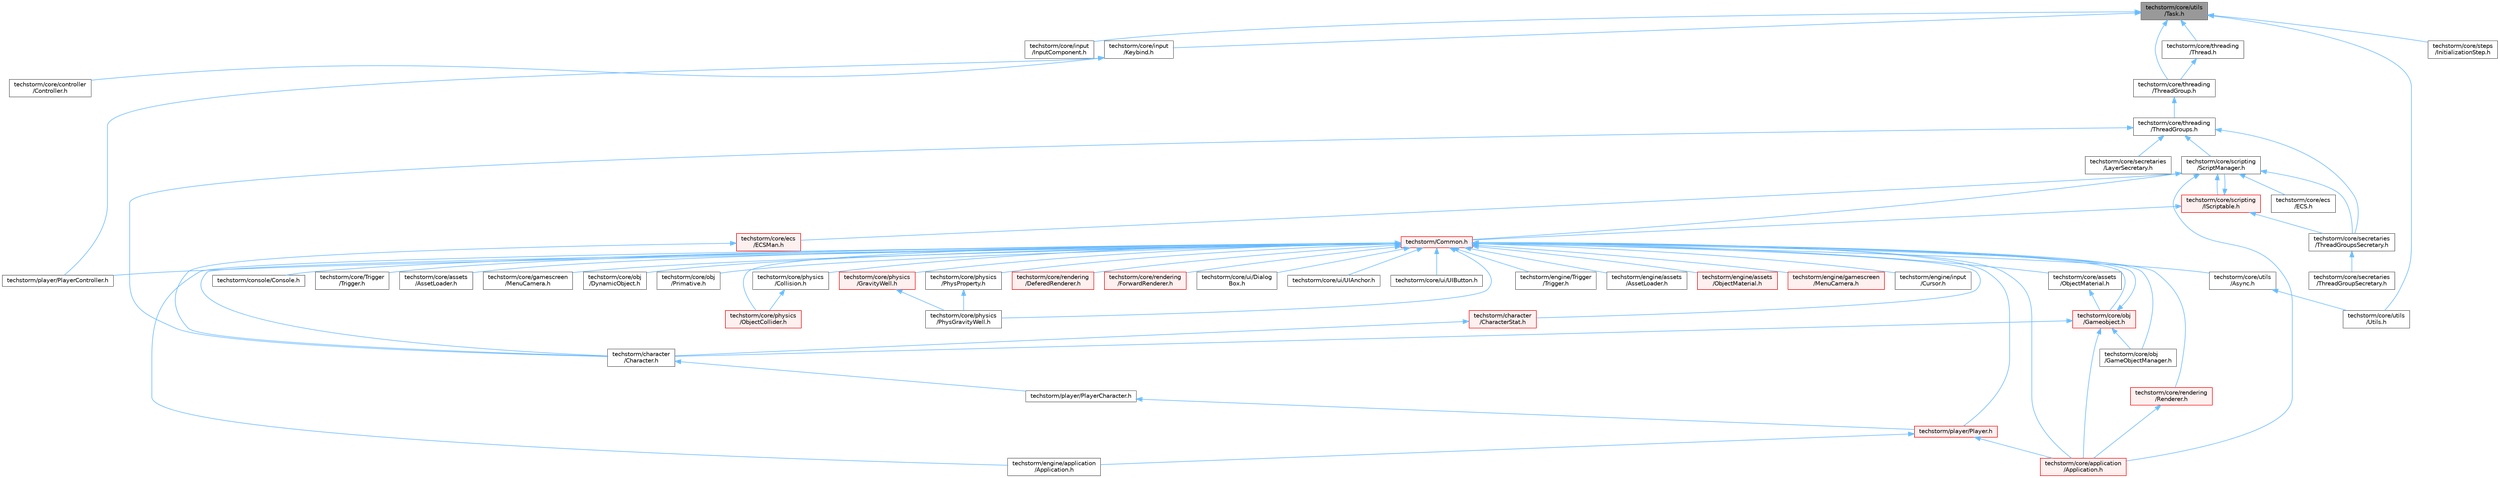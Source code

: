 digraph "techstorm/core/utils/Task.h"
{
 // LATEX_PDF_SIZE
  bgcolor="transparent";
  edge [fontname=Helvetica,fontsize=10,labelfontname=Helvetica,labelfontsize=10];
  node [fontname=Helvetica,fontsize=10,shape=box,height=0.2,width=0.4];
  Node1 [id="Node000001",label="techstorm/core/utils\l/Task.h",height=0.2,width=0.4,color="gray40", fillcolor="grey60", style="filled", fontcolor="black",tooltip=" "];
  Node1 -> Node2 [id="edge1_Node000001_Node000002",dir="back",color="steelblue1",style="solid",tooltip=" "];
  Node2 [id="Node000002",label="techstorm/core/input\l/InputComponent.h",height=0.2,width=0.4,color="grey40", fillcolor="white", style="filled",URL="$core_2input_2_input_component_8h.html",tooltip=" "];
  Node1 -> Node3 [id="edge2_Node000001_Node000003",dir="back",color="steelblue1",style="solid",tooltip=" "];
  Node3 [id="Node000003",label="techstorm/core/input\l/Keybind.h",height=0.2,width=0.4,color="grey40", fillcolor="white", style="filled",URL="$core_2input_2_keybind_8h.html",tooltip=" "];
  Node3 -> Node4 [id="edge3_Node000003_Node000004",dir="back",color="steelblue1",style="solid",tooltip=" "];
  Node4 [id="Node000004",label="techstorm/core/controller\l/Controller.h",height=0.2,width=0.4,color="grey40", fillcolor="white", style="filled",URL="$core_2controller_2_controller_8h.html",tooltip=" "];
  Node3 -> Node5 [id="edge4_Node000003_Node000005",dir="back",color="steelblue1",style="solid",tooltip=" "];
  Node5 [id="Node000005",label="techstorm/player/PlayerController.h",height=0.2,width=0.4,color="grey40", fillcolor="white", style="filled",URL="$_player_controller_8h.html",tooltip=" "];
  Node1 -> Node6 [id="edge5_Node000001_Node000006",dir="back",color="steelblue1",style="solid",tooltip=" "];
  Node6 [id="Node000006",label="techstorm/core/steps\l/InitializationStep.h",height=0.2,width=0.4,color="grey40", fillcolor="white", style="filled",URL="$_initialization_step_8h.html",tooltip=" "];
  Node1 -> Node7 [id="edge6_Node000001_Node000007",dir="back",color="steelblue1",style="solid",tooltip=" "];
  Node7 [id="Node000007",label="techstorm/core/threading\l/Thread.h",height=0.2,width=0.4,color="grey40", fillcolor="white", style="filled",URL="$core_2threading_2_thread_8h.html",tooltip=" "];
  Node7 -> Node8 [id="edge7_Node000007_Node000008",dir="back",color="steelblue1",style="solid",tooltip=" "];
  Node8 [id="Node000008",label="techstorm/core/threading\l/ThreadGroup.h",height=0.2,width=0.4,color="grey40", fillcolor="white", style="filled",URL="$core_2threading_2_thread_group_8h.html",tooltip=" "];
  Node8 -> Node9 [id="edge8_Node000008_Node000009",dir="back",color="steelblue1",style="solid",tooltip=" "];
  Node9 [id="Node000009",label="techstorm/core/threading\l/ThreadGroups.h",height=0.2,width=0.4,color="grey40", fillcolor="white", style="filled",URL="$core_2threading_2_thread_groups_8h.html",tooltip=" "];
  Node9 -> Node10 [id="edge9_Node000009_Node000010",dir="back",color="steelblue1",style="solid",tooltip=" "];
  Node10 [id="Node000010",label="techstorm/character\l/Character.h",height=0.2,width=0.4,color="grey40", fillcolor="white", style="filled",URL="$_character_8h.html",tooltip=" "];
  Node10 -> Node11 [id="edge10_Node000010_Node000011",dir="back",color="steelblue1",style="solid",tooltip=" "];
  Node11 [id="Node000011",label="techstorm/player/PlayerCharacter.h",height=0.2,width=0.4,color="grey40", fillcolor="white", style="filled",URL="$_player_character_8h.html",tooltip=" "];
  Node11 -> Node12 [id="edge11_Node000011_Node000012",dir="back",color="steelblue1",style="solid",tooltip=" "];
  Node12 [id="Node000012",label="techstorm/player/Player.h",height=0.2,width=0.4,color="red", fillcolor="#FFF0F0", style="filled",URL="$_player_8h.html",tooltip=" "];
  Node12 -> Node13 [id="edge12_Node000012_Node000013",dir="back",color="steelblue1",style="solid",tooltip=" "];
  Node13 [id="Node000013",label="techstorm/core/application\l/Application.h",height=0.2,width=0.4,color="red", fillcolor="#FFF0F0", style="filled",URL="$core_2application_2_application_8h.html",tooltip=" "];
  Node12 -> Node63 [id="edge13_Node000012_Node000063",dir="back",color="steelblue1",style="solid",tooltip=" "];
  Node63 [id="Node000063",label="techstorm/engine/application\l/Application.h",height=0.2,width=0.4,color="grey40", fillcolor="white", style="filled",URL="$engine_2application_2_application_8h.html",tooltip=" "];
  Node9 -> Node131 [id="edge14_Node000009_Node000131",dir="back",color="steelblue1",style="solid",tooltip=" "];
  Node131 [id="Node000131",label="techstorm/core/scripting\l/ScriptManager.h",height=0.2,width=0.4,color="grey40", fillcolor="white", style="filled",URL="$core_2scripting_2_script_manager_8h.html",tooltip=" "];
  Node131 -> Node15 [id="edge15_Node000131_Node000015",dir="back",color="steelblue1",style="solid",tooltip=" "];
  Node15 [id="Node000015",label="techstorm/Common.h",height=0.2,width=0.4,color="red", fillcolor="#FFF0F0", style="filled",URL="$_common_8h.html",tooltip=" "];
  Node15 -> Node10 [id="edge16_Node000015_Node000010",dir="back",color="steelblue1",style="solid",tooltip=" "];
  Node15 -> Node16 [id="edge17_Node000015_Node000016",dir="back",color="steelblue1",style="solid",tooltip=" "];
  Node16 [id="Node000016",label="techstorm/character\l/CharacterStat.h",height=0.2,width=0.4,color="red", fillcolor="#FFF0F0", style="filled",URL="$_character_stat_8h.html",tooltip=" "];
  Node16 -> Node10 [id="edge18_Node000016_Node000010",dir="back",color="steelblue1",style="solid",tooltip=" "];
  Node15 -> Node19 [id="edge19_Node000015_Node000019",dir="back",color="steelblue1",style="solid",tooltip=" "];
  Node19 [id="Node000019",label="techstorm/console/Console.h",height=0.2,width=0.4,color="grey40", fillcolor="white", style="filled",URL="$_console_8h.html",tooltip=" "];
  Node15 -> Node20 [id="edge20_Node000015_Node000020",dir="back",color="steelblue1",style="solid",tooltip=" "];
  Node20 [id="Node000020",label="techstorm/core/Trigger\l/Trigger.h",height=0.2,width=0.4,color="grey40", fillcolor="white", style="filled",URL="$core_2_trigger_2_trigger_8h.html",tooltip=" "];
  Node15 -> Node13 [id="edge21_Node000015_Node000013",dir="back",color="steelblue1",style="solid",tooltip=" "];
  Node15 -> Node21 [id="edge22_Node000015_Node000021",dir="back",color="steelblue1",style="solid",tooltip=" "];
  Node21 [id="Node000021",label="techstorm/core/assets\l/AssetLoader.h",height=0.2,width=0.4,color="grey40", fillcolor="white", style="filled",URL="$core_2assets_2_asset_loader_8h.html",tooltip=" "];
  Node15 -> Node22 [id="edge23_Node000015_Node000022",dir="back",color="steelblue1",style="solid",tooltip=" "];
  Node22 [id="Node000022",label="techstorm/core/assets\l/ObjectMaterial.h",height=0.2,width=0.4,color="grey40", fillcolor="white", style="filled",URL="$core_2assets_2_object_material_8h.html",tooltip=" "];
  Node22 -> Node23 [id="edge24_Node000022_Node000023",dir="back",color="steelblue1",style="solid",tooltip=" "];
  Node23 [id="Node000023",label="techstorm/core/obj\l/Gameobject.h",height=0.2,width=0.4,color="red", fillcolor="#FFF0F0", style="filled",URL="$core_2obj_2_gameobject_8h.html",tooltip=" "];
  Node23 -> Node15 [id="edge25_Node000023_Node000015",dir="back",color="steelblue1",style="solid",tooltip=" "];
  Node23 -> Node10 [id="edge26_Node000023_Node000010",dir="back",color="steelblue1",style="solid",tooltip=" "];
  Node23 -> Node13 [id="edge27_Node000023_Node000013",dir="back",color="steelblue1",style="solid",tooltip=" "];
  Node23 -> Node31 [id="edge28_Node000023_Node000031",dir="back",color="steelblue1",style="solid",tooltip=" "];
  Node31 [id="Node000031",label="techstorm/core/obj\l/GameObjectManager.h",height=0.2,width=0.4,color="grey40", fillcolor="white", style="filled",URL="$core_2obj_2_game_object_manager_8h.html",tooltip=" "];
  Node15 -> Node43 [id="edge29_Node000015_Node000043",dir="back",color="steelblue1",style="solid",tooltip=" "];
  Node43 [id="Node000043",label="techstorm/core/gamescreen\l/MenuCamera.h",height=0.2,width=0.4,color="grey40", fillcolor="white", style="filled",URL="$core_2gamescreen_2_menu_camera_8h.html",tooltip=" "];
  Node15 -> Node44 [id="edge30_Node000015_Node000044",dir="back",color="steelblue1",style="solid",tooltip=" "];
  Node44 [id="Node000044",label="techstorm/core/obj\l/DynamicObject.h",height=0.2,width=0.4,color="grey40", fillcolor="white", style="filled",URL="$core_2obj_2_dynamic_object_8h.html",tooltip=" "];
  Node15 -> Node31 [id="edge31_Node000015_Node000031",dir="back",color="steelblue1",style="solid",tooltip=" "];
  Node15 -> Node23 [id="edge32_Node000015_Node000023",dir="back",color="steelblue1",style="solid",tooltip=" "];
  Node15 -> Node45 [id="edge33_Node000015_Node000045",dir="back",color="steelblue1",style="solid",tooltip=" "];
  Node45 [id="Node000045",label="techstorm/core/obj\l/Primative.h",height=0.2,width=0.4,color="grey40", fillcolor="white", style="filled",URL="$core_2obj_2_primative_8h.html",tooltip=" "];
  Node15 -> Node46 [id="edge34_Node000015_Node000046",dir="back",color="steelblue1",style="solid",tooltip=" "];
  Node46 [id="Node000046",label="techstorm/core/physics\l/Collision.h",height=0.2,width=0.4,color="grey40", fillcolor="white", style="filled",URL="$core_2physics_2_collision_8h.html",tooltip=" "];
  Node46 -> Node47 [id="edge35_Node000046_Node000047",dir="back",color="steelblue1",style="solid",tooltip=" "];
  Node47 [id="Node000047",label="techstorm/core/physics\l/ObjectCollider.h",height=0.2,width=0.4,color="red", fillcolor="#FFF0F0", style="filled",URL="$core_2physics_2_object_collider_8h.html",tooltip=" "];
  Node15 -> Node49 [id="edge36_Node000015_Node000049",dir="back",color="steelblue1",style="solid",tooltip=" "];
  Node49 [id="Node000049",label="techstorm/core/physics\l/GravityWell.h",height=0.2,width=0.4,color="red", fillcolor="#FFF0F0", style="filled",URL="$core_2physics_2_gravity_well_8h.html",tooltip=" "];
  Node49 -> Node51 [id="edge37_Node000049_Node000051",dir="back",color="steelblue1",style="solid",tooltip=" "];
  Node51 [id="Node000051",label="techstorm/core/physics\l/PhysGravityWell.h",height=0.2,width=0.4,color="grey40", fillcolor="white", style="filled",URL="$core_2physics_2_phys_gravity_well_8h.html",tooltip=" "];
  Node15 -> Node47 [id="edge38_Node000015_Node000047",dir="back",color="steelblue1",style="solid",tooltip=" "];
  Node15 -> Node51 [id="edge39_Node000015_Node000051",dir="back",color="steelblue1",style="solid",tooltip=" "];
  Node15 -> Node52 [id="edge40_Node000015_Node000052",dir="back",color="steelblue1",style="solid",tooltip=" "];
  Node52 [id="Node000052",label="techstorm/core/physics\l/PhysProperty.h",height=0.2,width=0.4,color="grey40", fillcolor="white", style="filled",URL="$core_2physics_2_phys_property_8h.html",tooltip=" "];
  Node52 -> Node51 [id="edge41_Node000052_Node000051",dir="back",color="steelblue1",style="solid",tooltip=" "];
  Node15 -> Node53 [id="edge42_Node000015_Node000053",dir="back",color="steelblue1",style="solid",tooltip=" "];
  Node53 [id="Node000053",label="techstorm/core/rendering\l/DeferedRenderer.h",height=0.2,width=0.4,color="red", fillcolor="#FFF0F0", style="filled",URL="$core_2rendering_2_defered_renderer_8h.html",tooltip=" "];
  Node15 -> Node55 [id="edge43_Node000015_Node000055",dir="back",color="steelblue1",style="solid",tooltip=" "];
  Node55 [id="Node000055",label="techstorm/core/rendering\l/ForwardRenderer.h",height=0.2,width=0.4,color="red", fillcolor="#FFF0F0", style="filled",URL="$core_2rendering_2_forward_renderer_8h.html",tooltip=" "];
  Node15 -> Node56 [id="edge44_Node000015_Node000056",dir="back",color="steelblue1",style="solid",tooltip=" "];
  Node56 [id="Node000056",label="techstorm/core/rendering\l/Renderer.h",height=0.2,width=0.4,color="red", fillcolor="#FFF0F0", style="filled",URL="$core_2rendering_2_renderer_8h.html",tooltip=" "];
  Node56 -> Node13 [id="edge45_Node000056_Node000013",dir="back",color="steelblue1",style="solid",tooltip=" "];
  Node15 -> Node57 [id="edge46_Node000015_Node000057",dir="back",color="steelblue1",style="solid",tooltip=" "];
  Node57 [id="Node000057",label="techstorm/core/ui/Dialog\lBox.h",height=0.2,width=0.4,color="grey40", fillcolor="white", style="filled",URL="$core_2ui_2_dialog_box_8h.html",tooltip=" "];
  Node15 -> Node58 [id="edge47_Node000015_Node000058",dir="back",color="steelblue1",style="solid",tooltip=" "];
  Node58 [id="Node000058",label="techstorm/core/ui/UIAnchor.h",height=0.2,width=0.4,color="grey40", fillcolor="white", style="filled",URL="$core_2ui_2_u_i_anchor_8h.html",tooltip=" "];
  Node15 -> Node59 [id="edge48_Node000015_Node000059",dir="back",color="steelblue1",style="solid",tooltip=" "];
  Node59 [id="Node000059",label="techstorm/core/ui/UIButton.h",height=0.2,width=0.4,color="grey40", fillcolor="white", style="filled",URL="$core_2ui_2_u_i_button_8h.html",tooltip=" "];
  Node15 -> Node60 [id="edge49_Node000015_Node000060",dir="back",color="steelblue1",style="solid",tooltip=" "];
  Node60 [id="Node000060",label="techstorm/core/utils\l/Async.h",height=0.2,width=0.4,color="grey40", fillcolor="white", style="filled",URL="$core_2utils_2_async_8h.html",tooltip=" "];
  Node60 -> Node61 [id="edge50_Node000060_Node000061",dir="back",color="steelblue1",style="solid",tooltip=" "];
  Node61 [id="Node000061",label="techstorm/core/utils\l/Utils.h",height=0.2,width=0.4,color="grey40", fillcolor="white", style="filled",URL="$core_2utils_2_utils_8h.html",tooltip=" "];
  Node15 -> Node62 [id="edge51_Node000015_Node000062",dir="back",color="steelblue1",style="solid",tooltip=" "];
  Node62 [id="Node000062",label="techstorm/engine/Trigger\l/Trigger.h",height=0.2,width=0.4,color="grey40", fillcolor="white", style="filled",URL="$engine_2_trigger_2_trigger_8h.html",tooltip=" "];
  Node15 -> Node63 [id="edge52_Node000015_Node000063",dir="back",color="steelblue1",style="solid",tooltip=" "];
  Node15 -> Node64 [id="edge53_Node000015_Node000064",dir="back",color="steelblue1",style="solid",tooltip=" "];
  Node64 [id="Node000064",label="techstorm/engine/assets\l/AssetLoader.h",height=0.2,width=0.4,color="grey40", fillcolor="white", style="filled",URL="$engine_2assets_2_asset_loader_8h.html",tooltip=" "];
  Node15 -> Node65 [id="edge54_Node000015_Node000065",dir="back",color="steelblue1",style="solid",tooltip=" "];
  Node65 [id="Node000065",label="techstorm/engine/assets\l/ObjectMaterial.h",height=0.2,width=0.4,color="red", fillcolor="#FFF0F0", style="filled",URL="$engine_2assets_2_object_material_8h.html",tooltip=" "];
  Node15 -> Node78 [id="edge55_Node000015_Node000078",dir="back",color="steelblue1",style="solid",tooltip=" "];
  Node78 [id="Node000078",label="techstorm/engine/gamescreen\l/MenuCamera.h",height=0.2,width=0.4,color="red", fillcolor="#FFF0F0", style="filled",URL="$engine_2gamescreen_2_menu_camera_8h.html",tooltip=" "];
  Node15 -> Node81 [id="edge56_Node000015_Node000081",dir="back",color="steelblue1",style="solid",tooltip=" "];
  Node81 [id="Node000081",label="techstorm/engine/input\l/Cursor.h",height=0.2,width=0.4,color="grey40", fillcolor="white", style="filled",URL="$engine_2input_2_cursor_8h.html",tooltip=" "];
  Node15 -> Node12 [id="edge57_Node000015_Node000012",dir="back",color="steelblue1",style="solid",tooltip=" "];
  Node15 -> Node5 [id="edge58_Node000015_Node000005",dir="back",color="steelblue1",style="solid",tooltip=" "];
  Node131 -> Node13 [id="edge59_Node000131_Node000013",dir="back",color="steelblue1",style="solid",tooltip=" "];
  Node131 -> Node27 [id="edge60_Node000131_Node000027",dir="back",color="steelblue1",style="solid",tooltip=" "];
  Node27 [id="Node000027",label="techstorm/core/ecs\l/ECS.h",height=0.2,width=0.4,color="grey40", fillcolor="white", style="filled",URL="$core_2ecs_2_e_c_s_8h.html",tooltip=" "];
  Node131 -> Node28 [id="edge61_Node000131_Node000028",dir="back",color="steelblue1",style="solid",tooltip=" "];
  Node28 [id="Node000028",label="techstorm/core/ecs\l/ECSMan.h",height=0.2,width=0.4,color="red", fillcolor="#FFF0F0", style="filled",URL="$core_2ecs_2_e_c_s_man_8h.html",tooltip=" "];
  Node28 -> Node10 [id="edge62_Node000028_Node000010",dir="back",color="steelblue1",style="solid",tooltip=" "];
  Node131 -> Node132 [id="edge63_Node000131_Node000132",dir="back",color="steelblue1",style="solid",tooltip=" "];
  Node132 [id="Node000132",label="techstorm/core/scripting\l/IScriptable.h",height=0.2,width=0.4,color="red", fillcolor="#FFF0F0", style="filled",URL="$core_2scripting_2_i_scriptable_8h.html",tooltip=" "];
  Node132 -> Node15 [id="edge64_Node000132_Node000015",dir="back",color="steelblue1",style="solid",tooltip=" "];
  Node132 -> Node131 [id="edge65_Node000132_Node000131",dir="back",color="steelblue1",style="solid",tooltip=" "];
  Node132 -> Node133 [id="edge66_Node000132_Node000133",dir="back",color="steelblue1",style="solid",tooltip=" "];
  Node133 [id="Node000133",label="techstorm/core/secretaries\l/ThreadGroupsSecretary.h",height=0.2,width=0.4,color="grey40", fillcolor="white", style="filled",URL="$core_2secretaries_2_thread_groups_secretary_8h.html",tooltip=" "];
  Node133 -> Node134 [id="edge67_Node000133_Node000134",dir="back",color="steelblue1",style="solid",tooltip=" "];
  Node134 [id="Node000134",label="techstorm/core/secretaries\l/ThreadGroupSecretary.h",height=0.2,width=0.4,color="grey40", fillcolor="white", style="filled",URL="$core_2secretaries_2_thread_group_secretary_8h.html",tooltip=" "];
  Node131 -> Node133 [id="edge68_Node000131_Node000133",dir="back",color="steelblue1",style="solid",tooltip=" "];
  Node9 -> Node145 [id="edge69_Node000009_Node000145",dir="back",color="steelblue1",style="solid",tooltip=" "];
  Node145 [id="Node000145",label="techstorm/core/secretaries\l/LayerSecretary.h",height=0.2,width=0.4,color="grey40", fillcolor="white", style="filled",URL="$core_2secretaries_2_layer_secretary_8h.html",tooltip=" "];
  Node9 -> Node133 [id="edge70_Node000009_Node000133",dir="back",color="steelblue1",style="solid",tooltip=" "];
  Node1 -> Node8 [id="edge71_Node000001_Node000008",dir="back",color="steelblue1",style="solid",tooltip=" "];
  Node1 -> Node61 [id="edge72_Node000001_Node000061",dir="back",color="steelblue1",style="solid",tooltip=" "];
}
